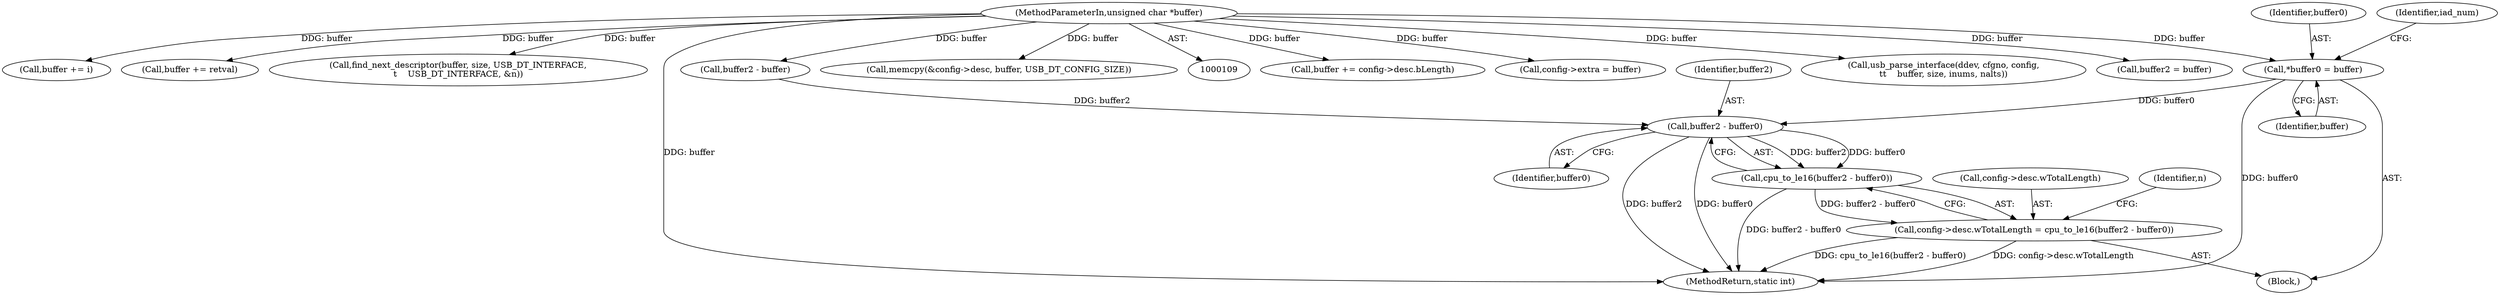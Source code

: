 digraph "0_linux_bd7a3fe770ebd8391d1c7d072ff88e9e76d063eb@pointer" {
"1000124" [label="(Call,*buffer0 = buffer)"];
"1000113" [label="(MethodParameterIn,unsigned char *buffer)"];
"1000479" [label="(Call,buffer2 - buffer0)"];
"1000478" [label="(Call,cpu_to_le16(buffer2 - buffer0))"];
"1000472" [label="(Call,config->desc.wTotalLength = cpu_to_le16(buffer2 - buffer0))"];
"1000124" [label="(Call,*buffer0 = buffer)"];
"1000472" [label="(Call,config->desc.wTotalLength = cpu_to_le16(buffer2 - buffer0))"];
"1000478" [label="(Call,cpu_to_le16(buffer2 - buffer0))"];
"1000126" [label="(Identifier,buffer)"];
"1000201" [label="(Call,buffer += config->desc.bLength)"];
"1000616" [label="(Call,config->extra = buffer)"];
"1000659" [label="(Call,usb_parse_interface(ddev, cfgno, config,\n\t\t    buffer, size, inums, nalts))"];
"1000481" [label="(Identifier,buffer0)"];
"1000479" [label="(Call,buffer2 - buffer0)"];
"1000243" [label="(Call,buffer2 = buffer)"];
"1000480" [label="(Identifier,buffer2)"];
"1000125" [label="(Identifier,buffer0)"];
"1000143" [label="(Identifier,iad_num)"];
"1000115" [label="(Block,)"];
"1000646" [label="(Call,buffer += i)"];
"1000673" [label="(Call,buffer += retval)"];
"1000484" [label="(Identifier,n)"];
"1000469" [label="(Call,buffer2 - buffer)"];
"1000623" [label="(Call,find_next_descriptor(buffer, size, USB_DT_INTERFACE,\n\t    USB_DT_INTERFACE, &n))"];
"1000473" [label="(Call,config->desc.wTotalLength)"];
"1000749" [label="(MethodReturn,static int)"];
"1000113" [label="(MethodParameterIn,unsigned char *buffer)"];
"1000145" [label="(Call,memcpy(&config->desc, buffer, USB_DT_CONFIG_SIZE))"];
"1000124" -> "1000115"  [label="AST: "];
"1000124" -> "1000126"  [label="CFG: "];
"1000125" -> "1000124"  [label="AST: "];
"1000126" -> "1000124"  [label="AST: "];
"1000143" -> "1000124"  [label="CFG: "];
"1000124" -> "1000749"  [label="DDG: buffer0"];
"1000113" -> "1000124"  [label="DDG: buffer"];
"1000124" -> "1000479"  [label="DDG: buffer0"];
"1000113" -> "1000109"  [label="AST: "];
"1000113" -> "1000749"  [label="DDG: buffer"];
"1000113" -> "1000145"  [label="DDG: buffer"];
"1000113" -> "1000201"  [label="DDG: buffer"];
"1000113" -> "1000243"  [label="DDG: buffer"];
"1000113" -> "1000469"  [label="DDG: buffer"];
"1000113" -> "1000616"  [label="DDG: buffer"];
"1000113" -> "1000623"  [label="DDG: buffer"];
"1000113" -> "1000646"  [label="DDG: buffer"];
"1000113" -> "1000659"  [label="DDG: buffer"];
"1000113" -> "1000673"  [label="DDG: buffer"];
"1000479" -> "1000478"  [label="AST: "];
"1000479" -> "1000481"  [label="CFG: "];
"1000480" -> "1000479"  [label="AST: "];
"1000481" -> "1000479"  [label="AST: "];
"1000478" -> "1000479"  [label="CFG: "];
"1000479" -> "1000749"  [label="DDG: buffer2"];
"1000479" -> "1000749"  [label="DDG: buffer0"];
"1000479" -> "1000478"  [label="DDG: buffer2"];
"1000479" -> "1000478"  [label="DDG: buffer0"];
"1000469" -> "1000479"  [label="DDG: buffer2"];
"1000478" -> "1000472"  [label="AST: "];
"1000472" -> "1000478"  [label="CFG: "];
"1000478" -> "1000749"  [label="DDG: buffer2 - buffer0"];
"1000478" -> "1000472"  [label="DDG: buffer2 - buffer0"];
"1000472" -> "1000115"  [label="AST: "];
"1000473" -> "1000472"  [label="AST: "];
"1000484" -> "1000472"  [label="CFG: "];
"1000472" -> "1000749"  [label="DDG: config->desc.wTotalLength"];
"1000472" -> "1000749"  [label="DDG: cpu_to_le16(buffer2 - buffer0)"];
}
